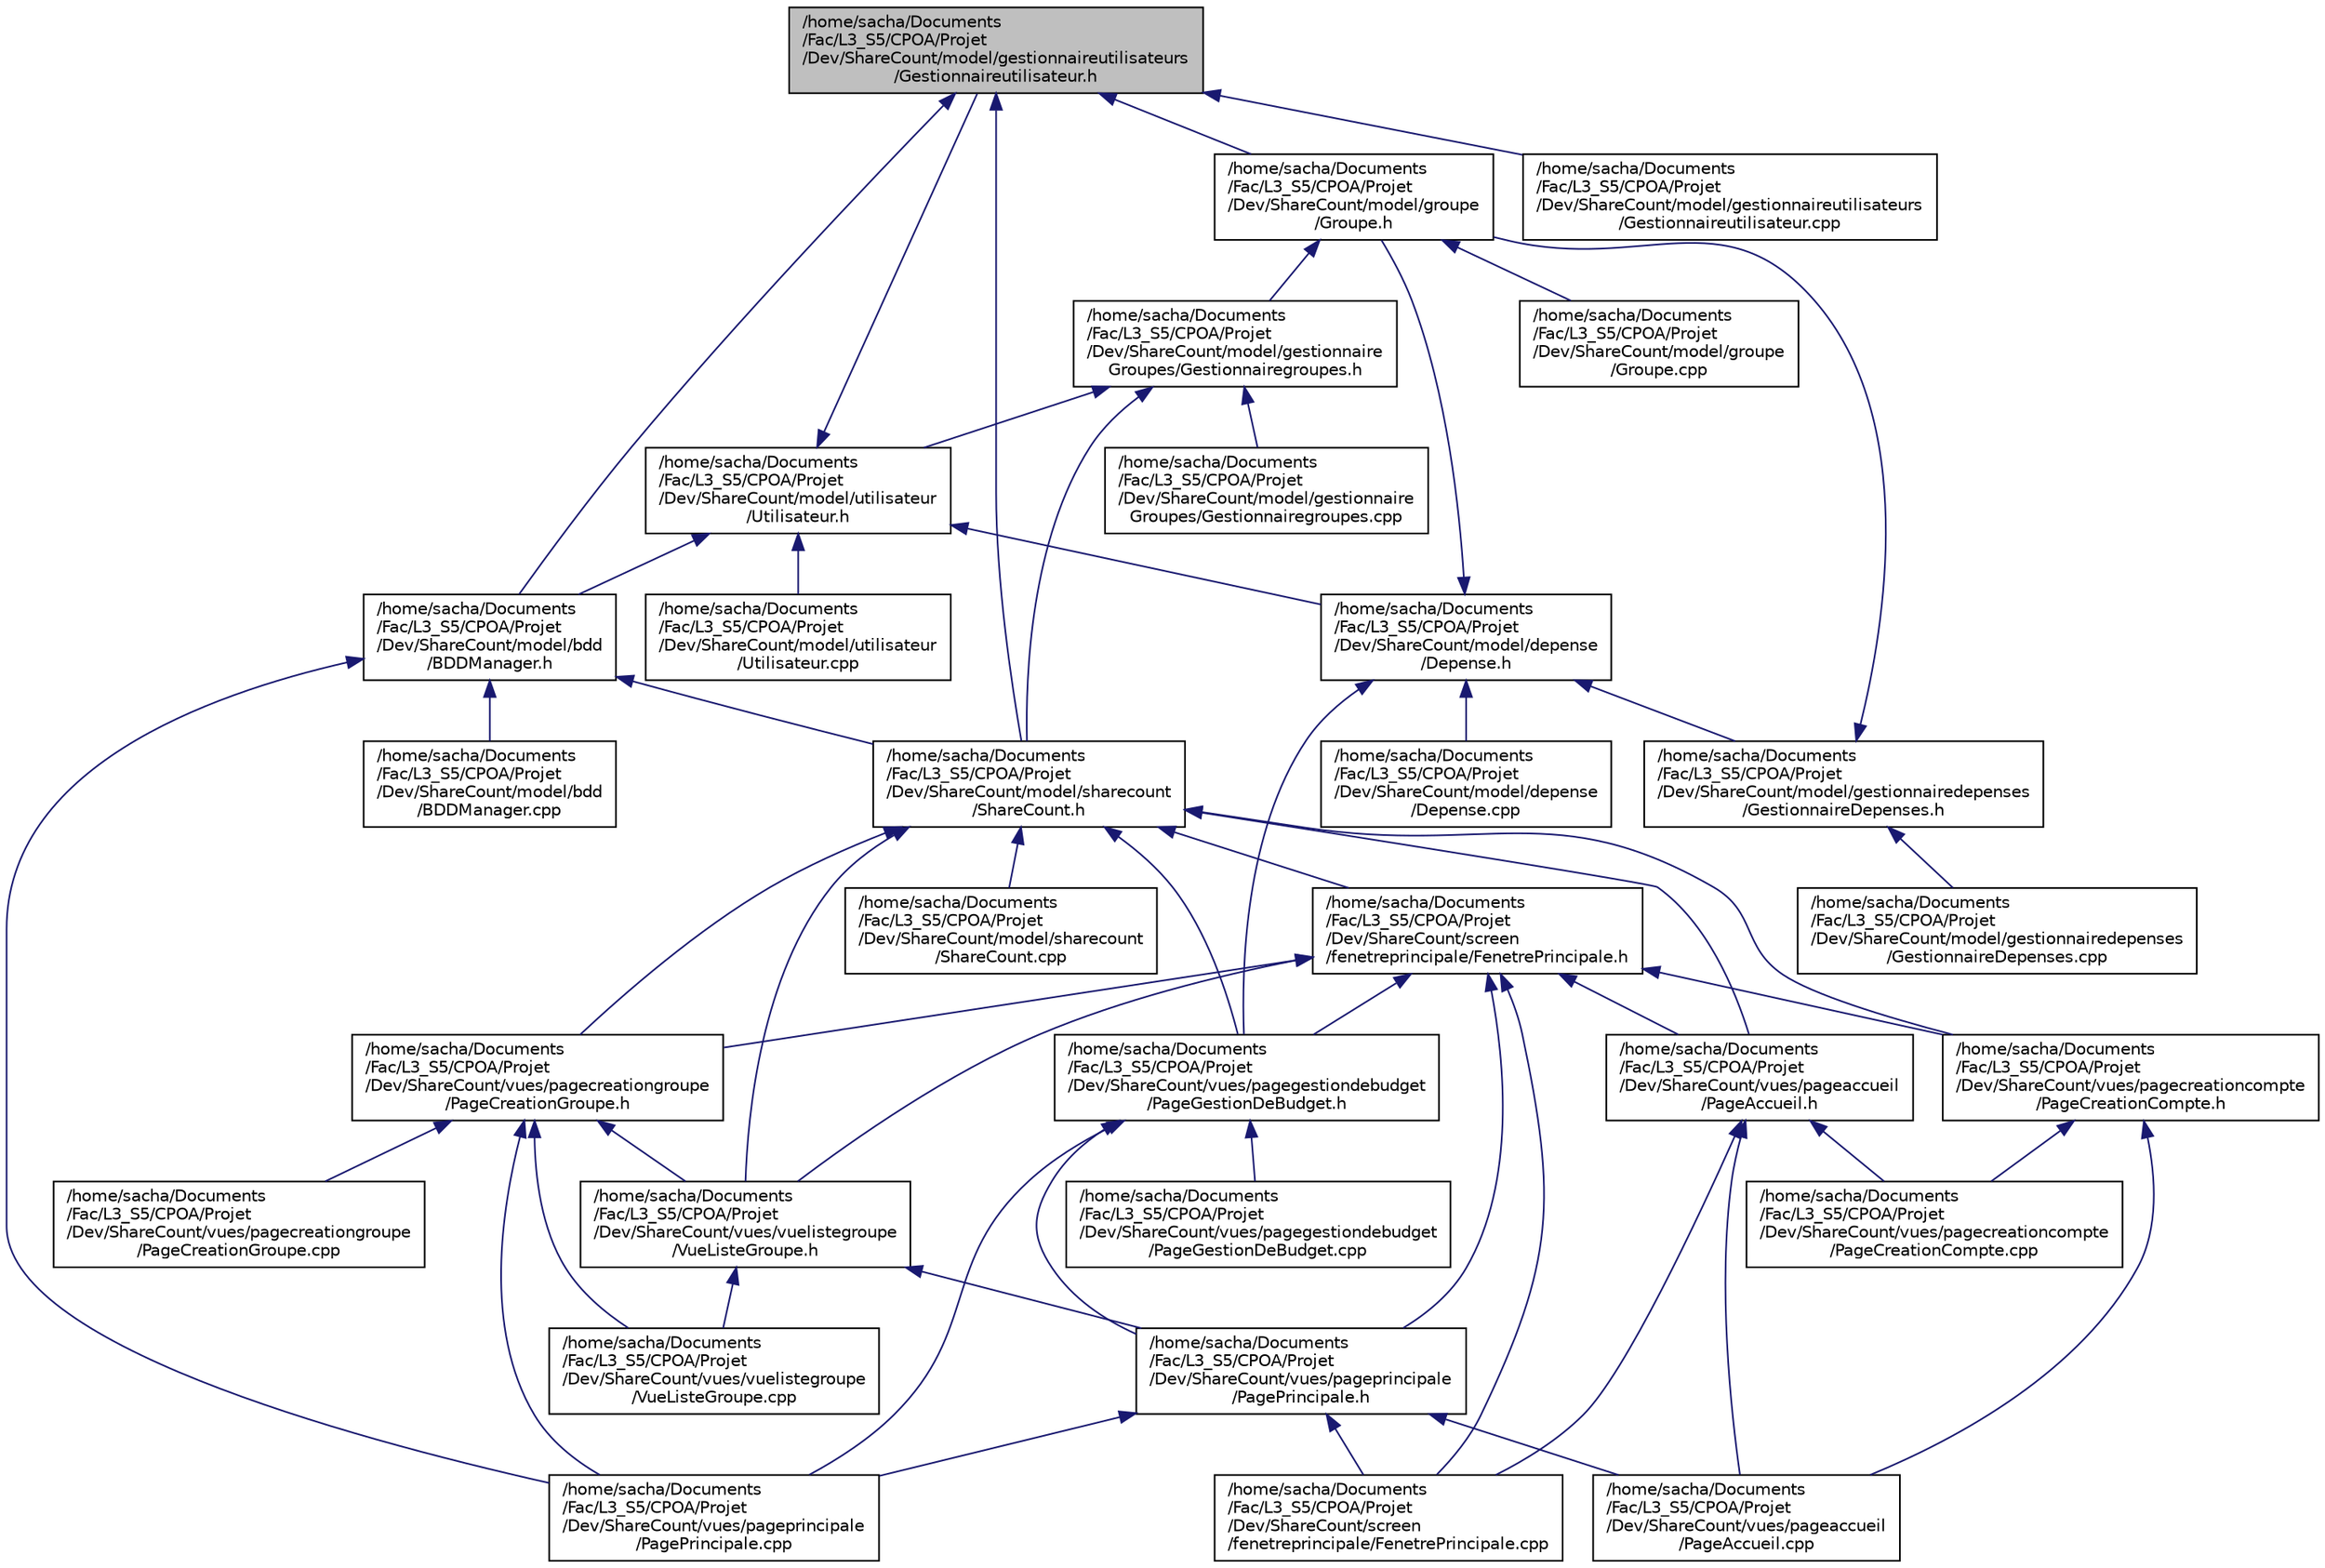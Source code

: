 digraph "/home/sacha/Documents/Fac/L3_S5/CPOA/Projet/Dev/ShareCount/model/gestionnaireutilisateurs/Gestionnaireutilisateur.h"
{
 // LATEX_PDF_SIZE
  edge [fontname="Helvetica",fontsize="10",labelfontname="Helvetica",labelfontsize="10"];
  node [fontname="Helvetica",fontsize="10",shape=record];
  Node1 [label="/home/sacha/Documents\l/Fac/L3_S5/CPOA/Projet\l/Dev/ShareCount/model/gestionnaireutilisateurs\l/Gestionnaireutilisateur.h",height=0.2,width=0.4,color="black", fillcolor="grey75", style="filled", fontcolor="black",tooltip=" "];
  Node1 -> Node2 [dir="back",color="midnightblue",fontsize="10",style="solid"];
  Node2 [label="/home/sacha/Documents\l/Fac/L3_S5/CPOA/Projet\l/Dev/ShareCount/model/bdd\l/BDDManager.h",height=0.2,width=0.4,color="black", fillcolor="white", style="filled",URL="$_b_d_d_manager_8h.html",tooltip=" "];
  Node2 -> Node3 [dir="back",color="midnightblue",fontsize="10",style="solid"];
  Node3 [label="/home/sacha/Documents\l/Fac/L3_S5/CPOA/Projet\l/Dev/ShareCount/vues/pageprincipale\l/PagePrincipale.cpp",height=0.2,width=0.4,color="black", fillcolor="white", style="filled",URL="$_page_principale_8cpp.html",tooltip=" "];
  Node2 -> Node4 [dir="back",color="midnightblue",fontsize="10",style="solid"];
  Node4 [label="/home/sacha/Documents\l/Fac/L3_S5/CPOA/Projet\l/Dev/ShareCount/model/bdd\l/BDDManager.cpp",height=0.2,width=0.4,color="black", fillcolor="white", style="filled",URL="$_b_d_d_manager_8cpp.html",tooltip=" "];
  Node2 -> Node5 [dir="back",color="midnightblue",fontsize="10",style="solid"];
  Node5 [label="/home/sacha/Documents\l/Fac/L3_S5/CPOA/Projet\l/Dev/ShareCount/model/sharecount\l/ShareCount.h",height=0.2,width=0.4,color="black", fillcolor="white", style="filled",URL="$_share_count_8h.html",tooltip=" "];
  Node5 -> Node6 [dir="back",color="midnightblue",fontsize="10",style="solid"];
  Node6 [label="/home/sacha/Documents\l/Fac/L3_S5/CPOA/Projet\l/Dev/ShareCount/vues/pageaccueil\l/PageAccueil.h",height=0.2,width=0.4,color="black", fillcolor="white", style="filled",URL="$_page_accueil_8h.html",tooltip=" "];
  Node6 -> Node7 [dir="back",color="midnightblue",fontsize="10",style="solid"];
  Node7 [label="/home/sacha/Documents\l/Fac/L3_S5/CPOA/Projet\l/Dev/ShareCount/vues/pageaccueil\l/PageAccueil.cpp",height=0.2,width=0.4,color="black", fillcolor="white", style="filled",URL="$_page_accueil_8cpp.html",tooltip=" "];
  Node6 -> Node8 [dir="back",color="midnightblue",fontsize="10",style="solid"];
  Node8 [label="/home/sacha/Documents\l/Fac/L3_S5/CPOA/Projet\l/Dev/ShareCount/vues/pagecreationcompte\l/PageCreationCompte.cpp",height=0.2,width=0.4,color="black", fillcolor="white", style="filled",URL="$_page_creation_compte_8cpp.html",tooltip=" "];
  Node6 -> Node9 [dir="back",color="midnightblue",fontsize="10",style="solid"];
  Node9 [label="/home/sacha/Documents\l/Fac/L3_S5/CPOA/Projet\l/Dev/ShareCount/screen\l/fenetreprincipale/FenetrePrincipale.cpp",height=0.2,width=0.4,color="black", fillcolor="white", style="filled",URL="$_fenetre_principale_8cpp.html",tooltip=" "];
  Node5 -> Node10 [dir="back",color="midnightblue",fontsize="10",style="solid"];
  Node10 [label="/home/sacha/Documents\l/Fac/L3_S5/CPOA/Projet\l/Dev/ShareCount/vues/pagecreationcompte\l/PageCreationCompte.h",height=0.2,width=0.4,color="black", fillcolor="white", style="filled",URL="$_page_creation_compte_8h.html",tooltip=" "];
  Node10 -> Node7 [dir="back",color="midnightblue",fontsize="10",style="solid"];
  Node10 -> Node8 [dir="back",color="midnightblue",fontsize="10",style="solid"];
  Node5 -> Node11 [dir="back",color="midnightblue",fontsize="10",style="solid"];
  Node11 [label="/home/sacha/Documents\l/Fac/L3_S5/CPOA/Projet\l/Dev/ShareCount/vues/pagecreationgroupe\l/PageCreationGroupe.h",height=0.2,width=0.4,color="black", fillcolor="white", style="filled",URL="$_page_creation_groupe_8h.html",tooltip=" "];
  Node11 -> Node12 [dir="back",color="midnightblue",fontsize="10",style="solid"];
  Node12 [label="/home/sacha/Documents\l/Fac/L3_S5/CPOA/Projet\l/Dev/ShareCount/vues/pagecreationgroupe\l/PageCreationGroupe.cpp",height=0.2,width=0.4,color="black", fillcolor="white", style="filled",URL="$_page_creation_groupe_8cpp.html",tooltip=" "];
  Node11 -> Node3 [dir="back",color="midnightblue",fontsize="10",style="solid"];
  Node11 -> Node13 [dir="back",color="midnightblue",fontsize="10",style="solid"];
  Node13 [label="/home/sacha/Documents\l/Fac/L3_S5/CPOA/Projet\l/Dev/ShareCount/vues/vuelistegroupe\l/VueListeGroupe.h",height=0.2,width=0.4,color="black", fillcolor="white", style="filled",URL="$_vue_liste_groupe_8h.html",tooltip=" "];
  Node13 -> Node14 [dir="back",color="midnightblue",fontsize="10",style="solid"];
  Node14 [label="/home/sacha/Documents\l/Fac/L3_S5/CPOA/Projet\l/Dev/ShareCount/vues/pageprincipale\l/PagePrincipale.h",height=0.2,width=0.4,color="black", fillcolor="white", style="filled",URL="$_page_principale_8h.html",tooltip=" "];
  Node14 -> Node7 [dir="back",color="midnightblue",fontsize="10",style="solid"];
  Node14 -> Node3 [dir="back",color="midnightblue",fontsize="10",style="solid"];
  Node14 -> Node9 [dir="back",color="midnightblue",fontsize="10",style="solid"];
  Node13 -> Node15 [dir="back",color="midnightblue",fontsize="10",style="solid"];
  Node15 [label="/home/sacha/Documents\l/Fac/L3_S5/CPOA/Projet\l/Dev/ShareCount/vues/vuelistegroupe\l/VueListeGroupe.cpp",height=0.2,width=0.4,color="black", fillcolor="white", style="filled",URL="$_vue_liste_groupe_8cpp.html",tooltip=" "];
  Node11 -> Node15 [dir="back",color="midnightblue",fontsize="10",style="solid"];
  Node5 -> Node16 [dir="back",color="midnightblue",fontsize="10",style="solid"];
  Node16 [label="/home/sacha/Documents\l/Fac/L3_S5/CPOA/Projet\l/Dev/ShareCount/vues/pagegestiondebudget\l/PageGestionDeBudget.h",height=0.2,width=0.4,color="black", fillcolor="white", style="filled",URL="$_page_gestion_de_budget_8h.html",tooltip=" "];
  Node16 -> Node17 [dir="back",color="midnightblue",fontsize="10",style="solid"];
  Node17 [label="/home/sacha/Documents\l/Fac/L3_S5/CPOA/Projet\l/Dev/ShareCount/vues/pagegestiondebudget\l/PageGestionDeBudget.cpp",height=0.2,width=0.4,color="black", fillcolor="white", style="filled",URL="$_page_gestion_de_budget_8cpp.html",tooltip=" "];
  Node16 -> Node14 [dir="back",color="midnightblue",fontsize="10",style="solid"];
  Node16 -> Node3 [dir="back",color="midnightblue",fontsize="10",style="solid"];
  Node5 -> Node13 [dir="back",color="midnightblue",fontsize="10",style="solid"];
  Node5 -> Node18 [dir="back",color="midnightblue",fontsize="10",style="solid"];
  Node18 [label="/home/sacha/Documents\l/Fac/L3_S5/CPOA/Projet\l/Dev/ShareCount/screen\l/fenetreprincipale/FenetrePrincipale.h",height=0.2,width=0.4,color="black", fillcolor="white", style="filled",URL="$_fenetre_principale_8h.html",tooltip=" "];
  Node18 -> Node6 [dir="back",color="midnightblue",fontsize="10",style="solid"];
  Node18 -> Node10 [dir="back",color="midnightblue",fontsize="10",style="solid"];
  Node18 -> Node11 [dir="back",color="midnightblue",fontsize="10",style="solid"];
  Node18 -> Node16 [dir="back",color="midnightblue",fontsize="10",style="solid"];
  Node18 -> Node14 [dir="back",color="midnightblue",fontsize="10",style="solid"];
  Node18 -> Node13 [dir="back",color="midnightblue",fontsize="10",style="solid"];
  Node18 -> Node9 [dir="back",color="midnightblue",fontsize="10",style="solid"];
  Node5 -> Node19 [dir="back",color="midnightblue",fontsize="10",style="solid"];
  Node19 [label="/home/sacha/Documents\l/Fac/L3_S5/CPOA/Projet\l/Dev/ShareCount/model/sharecount\l/ShareCount.cpp",height=0.2,width=0.4,color="black", fillcolor="white", style="filled",URL="$_share_count_8cpp.html",tooltip=" "];
  Node1 -> Node20 [dir="back",color="midnightblue",fontsize="10",style="solid"];
  Node20 [label="/home/sacha/Documents\l/Fac/L3_S5/CPOA/Projet\l/Dev/ShareCount/model/gestionnaireutilisateurs\l/Gestionnaireutilisateur.cpp",height=0.2,width=0.4,color="black", fillcolor="white", style="filled",URL="$_gestionnaireutilisateur_8cpp.html",tooltip=" "];
  Node1 -> Node21 [dir="back",color="midnightblue",fontsize="10",style="solid"];
  Node21 [label="/home/sacha/Documents\l/Fac/L3_S5/CPOA/Projet\l/Dev/ShareCount/model/groupe\l/Groupe.h",height=0.2,width=0.4,color="black", fillcolor="white", style="filled",URL="$_groupe_8h.html",tooltip=" "];
  Node21 -> Node22 [dir="back",color="midnightblue",fontsize="10",style="solid"];
  Node22 [label="/home/sacha/Documents\l/Fac/L3_S5/CPOA/Projet\l/Dev/ShareCount/model/gestionnaire\lGroupes/Gestionnairegroupes.h",height=0.2,width=0.4,color="black", fillcolor="white", style="filled",URL="$_gestionnairegroupes_8h.html",tooltip=" "];
  Node22 -> Node23 [dir="back",color="midnightblue",fontsize="10",style="solid"];
  Node23 [label="/home/sacha/Documents\l/Fac/L3_S5/CPOA/Projet\l/Dev/ShareCount/model/gestionnaire\lGroupes/Gestionnairegroupes.cpp",height=0.2,width=0.4,color="black", fillcolor="white", style="filled",URL="$_gestionnairegroupes_8cpp.html",tooltip=" "];
  Node22 -> Node5 [dir="back",color="midnightblue",fontsize="10",style="solid"];
  Node22 -> Node24 [dir="back",color="midnightblue",fontsize="10",style="solid"];
  Node24 [label="/home/sacha/Documents\l/Fac/L3_S5/CPOA/Projet\l/Dev/ShareCount/model/utilisateur\l/Utilisateur.h",height=0.2,width=0.4,color="black", fillcolor="white", style="filled",URL="$_utilisateur_8h.html",tooltip=" "];
  Node24 -> Node2 [dir="back",color="midnightblue",fontsize="10",style="solid"];
  Node24 -> Node25 [dir="back",color="midnightblue",fontsize="10",style="solid"];
  Node25 [label="/home/sacha/Documents\l/Fac/L3_S5/CPOA/Projet\l/Dev/ShareCount/model/depense\l/Depense.h",height=0.2,width=0.4,color="black", fillcolor="white", style="filled",URL="$_depense_8h.html",tooltip=" "];
  Node25 -> Node16 [dir="back",color="midnightblue",fontsize="10",style="solid"];
  Node25 -> Node26 [dir="back",color="midnightblue",fontsize="10",style="solid"];
  Node26 [label="/home/sacha/Documents\l/Fac/L3_S5/CPOA/Projet\l/Dev/ShareCount/model/depense\l/Depense.cpp",height=0.2,width=0.4,color="black", fillcolor="white", style="filled",URL="$_depense_8cpp.html",tooltip=" "];
  Node25 -> Node27 [dir="back",color="midnightblue",fontsize="10",style="solid"];
  Node27 [label="/home/sacha/Documents\l/Fac/L3_S5/CPOA/Projet\l/Dev/ShareCount/model/gestionnairedepenses\l/GestionnaireDepenses.h",height=0.2,width=0.4,color="black", fillcolor="white", style="filled",URL="$_gestionnaire_depenses_8h.html",tooltip=" "];
  Node27 -> Node28 [dir="back",color="midnightblue",fontsize="10",style="solid"];
  Node28 [label="/home/sacha/Documents\l/Fac/L3_S5/CPOA/Projet\l/Dev/ShareCount/model/gestionnairedepenses\l/GestionnaireDepenses.cpp",height=0.2,width=0.4,color="black", fillcolor="white", style="filled",URL="$_gestionnaire_depenses_8cpp.html",tooltip=" "];
  Node27 -> Node21 [dir="back",color="midnightblue",fontsize="10",style="solid"];
  Node25 -> Node21 [dir="back",color="midnightblue",fontsize="10",style="solid"];
  Node24 -> Node1 [dir="back",color="midnightblue",fontsize="10",style="solid"];
  Node24 -> Node29 [dir="back",color="midnightblue",fontsize="10",style="solid"];
  Node29 [label="/home/sacha/Documents\l/Fac/L3_S5/CPOA/Projet\l/Dev/ShareCount/model/utilisateur\l/Utilisateur.cpp",height=0.2,width=0.4,color="black", fillcolor="white", style="filled",URL="$_utilisateur_8cpp.html",tooltip=" "];
  Node21 -> Node30 [dir="back",color="midnightblue",fontsize="10",style="solid"];
  Node30 [label="/home/sacha/Documents\l/Fac/L3_S5/CPOA/Projet\l/Dev/ShareCount/model/groupe\l/Groupe.cpp",height=0.2,width=0.4,color="black", fillcolor="white", style="filled",URL="$_groupe_8cpp.html",tooltip=" "];
  Node1 -> Node5 [dir="back",color="midnightblue",fontsize="10",style="solid"];
}
